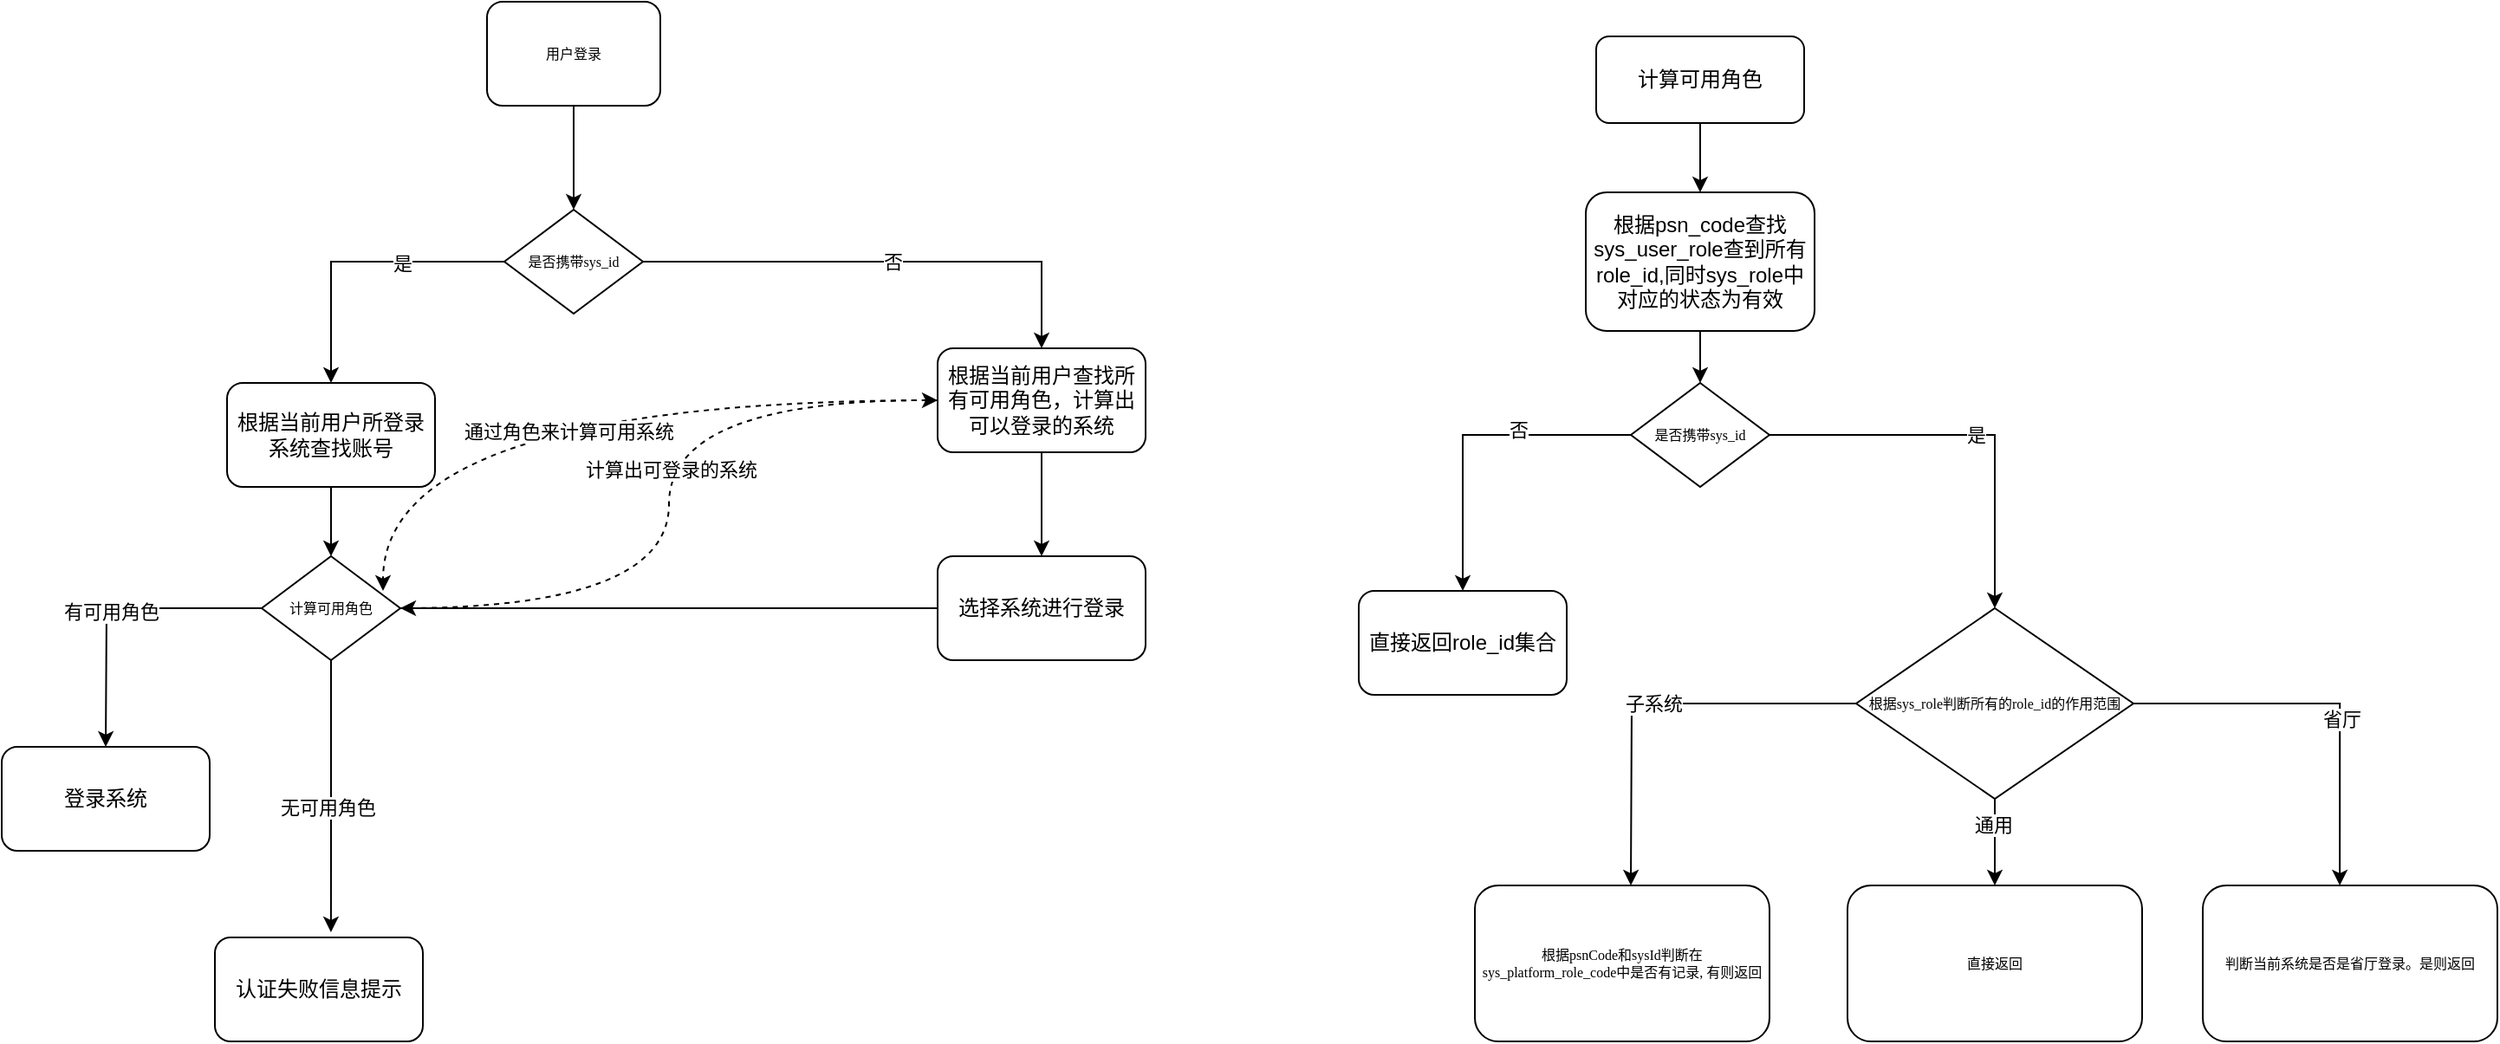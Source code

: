 <mxfile version="14.8.0" type="github">
  <diagram name="Page-1" id="74e2e168-ea6b-b213-b513-2b3c1d86103e">
    <mxGraphModel dx="2411" dy="769" grid="1" gridSize="10" guides="1" tooltips="1" connect="1" arrows="1" fold="1" page="1" pageScale="1" pageWidth="1100" pageHeight="850" background="none" math="0" shadow="0">
      <root>
        <mxCell id="0" />
        <mxCell id="1" parent="0" />
        <mxCell id="f4hfqP_OedWRUi0KsoO2-9" style="edgeStyle=orthogonalEdgeStyle;rounded=0;orthogonalLoop=1;jettySize=auto;html=1;entryX=0.5;entryY=0;entryDx=0;entryDy=0;" edge="1" parent="1" source="f4hfqP_OedWRUi0KsoO2-7" target="f4hfqP_OedWRUi0KsoO2-8">
          <mxGeometry relative="1" as="geometry" />
        </mxCell>
        <mxCell id="f4hfqP_OedWRUi0KsoO2-7" value="用户登录" style="rounded=1;whiteSpace=wrap;html=1;shadow=0;labelBackgroundColor=none;strokeWidth=1;fontFamily=Verdana;fontSize=8;align=center;" vertex="1" parent="1">
          <mxGeometry x="170" y="40" width="100" height="60" as="geometry" />
        </mxCell>
        <mxCell id="f4hfqP_OedWRUi0KsoO2-11" style="edgeStyle=orthogonalEdgeStyle;rounded=0;orthogonalLoop=1;jettySize=auto;html=1;entryX=0.5;entryY=0;entryDx=0;entryDy=0;" edge="1" parent="1" source="f4hfqP_OedWRUi0KsoO2-8" target="f4hfqP_OedWRUi0KsoO2-10">
          <mxGeometry relative="1" as="geometry" />
        </mxCell>
        <mxCell id="f4hfqP_OedWRUi0KsoO2-12" value="是" style="edgeLabel;html=1;align=center;verticalAlign=middle;resizable=0;points=[];" vertex="1" connectable="0" parent="f4hfqP_OedWRUi0KsoO2-11">
          <mxGeometry x="-0.306" y="1" relative="1" as="geometry">
            <mxPoint as="offset" />
          </mxGeometry>
        </mxCell>
        <mxCell id="f4hfqP_OedWRUi0KsoO2-14" style="edgeStyle=orthogonalEdgeStyle;rounded=0;orthogonalLoop=1;jettySize=auto;html=1;exitX=1;exitY=0.5;exitDx=0;exitDy=0;entryX=0.5;entryY=0;entryDx=0;entryDy=0;" edge="1" parent="1" source="f4hfqP_OedWRUi0KsoO2-8" target="f4hfqP_OedWRUi0KsoO2-13">
          <mxGeometry relative="1" as="geometry" />
        </mxCell>
        <mxCell id="f4hfqP_OedWRUi0KsoO2-15" value="否" style="edgeLabel;html=1;align=center;verticalAlign=middle;resizable=0;points=[];" vertex="1" connectable="0" parent="f4hfqP_OedWRUi0KsoO2-14">
          <mxGeometry x="0.027" relative="1" as="geometry">
            <mxPoint as="offset" />
          </mxGeometry>
        </mxCell>
        <mxCell id="f4hfqP_OedWRUi0KsoO2-8" value="是否携带sys_id" style="rhombus;whiteSpace=wrap;html=1;rounded=0;shadow=0;labelBackgroundColor=none;strokeWidth=1;fontFamily=Verdana;fontSize=8;align=center;" vertex="1" parent="1">
          <mxGeometry x="180" y="160" width="80" height="60" as="geometry" />
        </mxCell>
        <mxCell id="f4hfqP_OedWRUi0KsoO2-19" style="edgeStyle=orthogonalEdgeStyle;rounded=0;orthogonalLoop=1;jettySize=auto;html=1;exitX=0.5;exitY=1;exitDx=0;exitDy=0;entryX=0.5;entryY=0;entryDx=0;entryDy=0;" edge="1" parent="1" source="f4hfqP_OedWRUi0KsoO2-10" target="f4hfqP_OedWRUi0KsoO2-17">
          <mxGeometry relative="1" as="geometry" />
        </mxCell>
        <mxCell id="f4hfqP_OedWRUi0KsoO2-10" value="根据当前用户所登录系统查找账号" style="rounded=1;whiteSpace=wrap;html=1;" vertex="1" parent="1">
          <mxGeometry x="20" y="260" width="120" height="60" as="geometry" />
        </mxCell>
        <mxCell id="f4hfqP_OedWRUi0KsoO2-29" style="edgeStyle=orthogonalEdgeStyle;orthogonalLoop=1;jettySize=auto;html=1;entryX=0.875;entryY=0.333;entryDx=0;entryDy=0;entryPerimeter=0;curved=1;dashed=1;" edge="1" parent="1" source="f4hfqP_OedWRUi0KsoO2-13" target="f4hfqP_OedWRUi0KsoO2-17">
          <mxGeometry relative="1" as="geometry" />
        </mxCell>
        <mxCell id="f4hfqP_OedWRUi0KsoO2-34" value="通过角色来计算可用系统" style="edgeLabel;html=1;align=center;verticalAlign=middle;resizable=0;points=[];" vertex="1" connectable="0" parent="f4hfqP_OedWRUi0KsoO2-29">
          <mxGeometry x="-0.009" y="18" relative="1" as="geometry">
            <mxPoint as="offset" />
          </mxGeometry>
        </mxCell>
        <mxCell id="f4hfqP_OedWRUi0KsoO2-33" style="edgeStyle=orthogonalEdgeStyle;rounded=0;orthogonalLoop=1;jettySize=auto;html=1;" edge="1" parent="1" source="f4hfqP_OedWRUi0KsoO2-13" target="f4hfqP_OedWRUi0KsoO2-27">
          <mxGeometry relative="1" as="geometry" />
        </mxCell>
        <mxCell id="f4hfqP_OedWRUi0KsoO2-13" value="根据当前用户查找所有可用角色，计算出可以登录的系统" style="rounded=1;whiteSpace=wrap;html=1;" vertex="1" parent="1">
          <mxGeometry x="430" y="240" width="120" height="60" as="geometry" />
        </mxCell>
        <mxCell id="f4hfqP_OedWRUi0KsoO2-20" style="edgeStyle=orthogonalEdgeStyle;rounded=0;orthogonalLoop=1;jettySize=auto;html=1;" edge="1" parent="1" source="f4hfqP_OedWRUi0KsoO2-17">
          <mxGeometry relative="1" as="geometry">
            <mxPoint x="-50" y="470" as="targetPoint" />
          </mxGeometry>
        </mxCell>
        <mxCell id="f4hfqP_OedWRUi0KsoO2-22" value="有可用角色" style="edgeLabel;html=1;align=center;verticalAlign=middle;resizable=0;points=[];" vertex="1" connectable="0" parent="f4hfqP_OedWRUi0KsoO2-20">
          <mxGeometry x="0.024" y="2" relative="1" as="geometry">
            <mxPoint as="offset" />
          </mxGeometry>
        </mxCell>
        <mxCell id="f4hfqP_OedWRUi0KsoO2-24" style="edgeStyle=orthogonalEdgeStyle;rounded=0;orthogonalLoop=1;jettySize=auto;html=1;entryX=0.558;entryY=-0.05;entryDx=0;entryDy=0;entryPerimeter=0;" edge="1" parent="1" source="f4hfqP_OedWRUi0KsoO2-17" target="f4hfqP_OedWRUi0KsoO2-23">
          <mxGeometry relative="1" as="geometry">
            <Array as="points">
              <mxPoint x="80" y="537" />
            </Array>
          </mxGeometry>
        </mxCell>
        <mxCell id="f4hfqP_OedWRUi0KsoO2-25" value="无可用角色" style="edgeLabel;html=1;align=center;verticalAlign=middle;resizable=0;points=[];" vertex="1" connectable="0" parent="f4hfqP_OedWRUi0KsoO2-24">
          <mxGeometry x="0.085" y="-2" relative="1" as="geometry">
            <mxPoint as="offset" />
          </mxGeometry>
        </mxCell>
        <mxCell id="f4hfqP_OedWRUi0KsoO2-30" style="edgeStyle=orthogonalEdgeStyle;curved=1;orthogonalLoop=1;jettySize=auto;html=1;exitX=1;exitY=0.5;exitDx=0;exitDy=0;entryX=0;entryY=0.5;entryDx=0;entryDy=0;dashed=1;" edge="1" parent="1" source="f4hfqP_OedWRUi0KsoO2-17" target="f4hfqP_OedWRUi0KsoO2-13">
          <mxGeometry relative="1" as="geometry" />
        </mxCell>
        <mxCell id="f4hfqP_OedWRUi0KsoO2-31" value="计算出可登录的系统" style="edgeLabel;html=1;align=center;verticalAlign=middle;resizable=0;points=[];" vertex="1" connectable="0" parent="f4hfqP_OedWRUi0KsoO2-30">
          <mxGeometry x="0.092" y="-1" relative="1" as="geometry">
            <mxPoint as="offset" />
          </mxGeometry>
        </mxCell>
        <mxCell id="f4hfqP_OedWRUi0KsoO2-17" value="计算可用角色" style="rhombus;whiteSpace=wrap;html=1;rounded=0;shadow=0;labelBackgroundColor=none;strokeWidth=1;fontFamily=Verdana;fontSize=8;align=center;" vertex="1" parent="1">
          <mxGeometry x="40" y="360" width="80" height="60" as="geometry" />
        </mxCell>
        <mxCell id="f4hfqP_OedWRUi0KsoO2-21" value="登录系统" style="rounded=1;whiteSpace=wrap;html=1;" vertex="1" parent="1">
          <mxGeometry x="-110" y="470" width="120" height="60" as="geometry" />
        </mxCell>
        <mxCell id="f4hfqP_OedWRUi0KsoO2-23" value="认证失败信息提示" style="rounded=1;whiteSpace=wrap;html=1;" vertex="1" parent="1">
          <mxGeometry x="13" y="580" width="120" height="60" as="geometry" />
        </mxCell>
        <mxCell id="f4hfqP_OedWRUi0KsoO2-32" style="edgeStyle=orthogonalEdgeStyle;orthogonalLoop=1;jettySize=auto;html=1;rounded=0;entryX=1;entryY=0.5;entryDx=0;entryDy=0;" edge="1" parent="1" source="f4hfqP_OedWRUi0KsoO2-27" target="f4hfqP_OedWRUi0KsoO2-17">
          <mxGeometry relative="1" as="geometry">
            <mxPoint x="100" y="400" as="targetPoint" />
          </mxGeometry>
        </mxCell>
        <mxCell id="f4hfqP_OedWRUi0KsoO2-27" value="选择系统进行登录" style="rounded=1;whiteSpace=wrap;html=1;" vertex="1" parent="1">
          <mxGeometry x="430" y="360" width="120" height="60" as="geometry" />
        </mxCell>
        <mxCell id="f4hfqP_OedWRUi0KsoO2-83" style="edgeStyle=orthogonalEdgeStyle;rounded=0;orthogonalLoop=1;jettySize=auto;html=1;entryX=0.5;entryY=0;entryDx=0;entryDy=0;" edge="1" parent="1" source="f4hfqP_OedWRUi0KsoO2-35" target="f4hfqP_OedWRUi0KsoO2-39">
          <mxGeometry relative="1" as="geometry" />
        </mxCell>
        <mxCell id="f4hfqP_OedWRUi0KsoO2-35" value="计算可用角色" style="rounded=1;whiteSpace=wrap;html=1;" vertex="1" parent="1">
          <mxGeometry x="810" y="60" width="120" height="50" as="geometry" />
        </mxCell>
        <mxCell id="f4hfqP_OedWRUi0KsoO2-86" style="edgeStyle=orthogonalEdgeStyle;rounded=0;orthogonalLoop=1;jettySize=auto;html=1;entryX=0.5;entryY=0;entryDx=0;entryDy=0;" edge="1" parent="1" source="f4hfqP_OedWRUi0KsoO2-39" target="f4hfqP_OedWRUi0KsoO2-85">
          <mxGeometry relative="1" as="geometry" />
        </mxCell>
        <mxCell id="f4hfqP_OedWRUi0KsoO2-39" value="根据psn_code查找sys_user_role查到所有role_id,同时sys_role中对应的状态为有效" style="rounded=1;whiteSpace=wrap;html=1;" vertex="1" parent="1">
          <mxGeometry x="804" y="150" width="132" height="80" as="geometry" />
        </mxCell>
        <mxCell id="f4hfqP_OedWRUi0KsoO2-41" value="直接返回role_id集合" style="rounded=1;whiteSpace=wrap;html=1;" vertex="1" parent="1">
          <mxGeometry x="673" y="380" width="120" height="60" as="geometry" />
        </mxCell>
        <mxCell id="f4hfqP_OedWRUi0KsoO2-87" style="edgeStyle=orthogonalEdgeStyle;rounded=0;orthogonalLoop=1;jettySize=auto;html=1;exitX=0;exitY=0.5;exitDx=0;exitDy=0;entryX=0.5;entryY=0;entryDx=0;entryDy=0;" edge="1" parent="1" source="f4hfqP_OedWRUi0KsoO2-85" target="f4hfqP_OedWRUi0KsoO2-41">
          <mxGeometry relative="1" as="geometry">
            <mxPoint x="770" y="370" as="targetPoint" />
          </mxGeometry>
        </mxCell>
        <mxCell id="f4hfqP_OedWRUi0KsoO2-88" value="否" style="edgeLabel;html=1;align=center;verticalAlign=middle;resizable=0;points=[];" vertex="1" connectable="0" parent="f4hfqP_OedWRUi0KsoO2-87">
          <mxGeometry x="-0.3" y="-3" relative="1" as="geometry">
            <mxPoint as="offset" />
          </mxGeometry>
        </mxCell>
        <mxCell id="f4hfqP_OedWRUi0KsoO2-90" style="edgeStyle=orthogonalEdgeStyle;rounded=0;orthogonalLoop=1;jettySize=auto;html=1;entryX=0.5;entryY=0;entryDx=0;entryDy=0;" edge="1" parent="1" source="f4hfqP_OedWRUi0KsoO2-85" target="f4hfqP_OedWRUi0KsoO2-93">
          <mxGeometry relative="1" as="geometry">
            <mxPoint x="996" y="379" as="targetPoint" />
          </mxGeometry>
        </mxCell>
        <mxCell id="f4hfqP_OedWRUi0KsoO2-91" value="是" style="edgeLabel;html=1;align=center;verticalAlign=middle;resizable=0;points=[];" vertex="1" connectable="0" parent="f4hfqP_OedWRUi0KsoO2-90">
          <mxGeometry x="0.029" relative="1" as="geometry">
            <mxPoint as="offset" />
          </mxGeometry>
        </mxCell>
        <mxCell id="f4hfqP_OedWRUi0KsoO2-85" value="是否携带sys_id" style="rhombus;whiteSpace=wrap;html=1;rounded=0;shadow=0;labelBackgroundColor=none;strokeWidth=1;fontFamily=Verdana;fontSize=8;align=center;" vertex="1" parent="1">
          <mxGeometry x="830" y="260" width="80" height="60" as="geometry" />
        </mxCell>
        <mxCell id="f4hfqP_OedWRUi0KsoO2-95" value="子系统" style="edgeStyle=orthogonalEdgeStyle;rounded=0;orthogonalLoop=1;jettySize=auto;html=1;" edge="1" parent="1" source="f4hfqP_OedWRUi0KsoO2-93">
          <mxGeometry relative="1" as="geometry">
            <mxPoint x="830" y="550" as="targetPoint" />
          </mxGeometry>
        </mxCell>
        <mxCell id="f4hfqP_OedWRUi0KsoO2-97" style="edgeStyle=orthogonalEdgeStyle;rounded=0;orthogonalLoop=1;jettySize=auto;html=1;" edge="1" parent="1" source="f4hfqP_OedWRUi0KsoO2-93">
          <mxGeometry relative="1" as="geometry">
            <mxPoint x="1040" y="550" as="targetPoint" />
          </mxGeometry>
        </mxCell>
        <mxCell id="f4hfqP_OedWRUi0KsoO2-99" value="通用" style="edgeLabel;html=1;align=center;verticalAlign=middle;resizable=0;points=[];" vertex="1" connectable="0" parent="f4hfqP_OedWRUi0KsoO2-97">
          <mxGeometry x="-0.4" y="-1" relative="1" as="geometry">
            <mxPoint as="offset" />
          </mxGeometry>
        </mxCell>
        <mxCell id="f4hfqP_OedWRUi0KsoO2-101" style="edgeStyle=orthogonalEdgeStyle;rounded=0;orthogonalLoop=1;jettySize=auto;html=1;entryX=0.465;entryY=0;entryDx=0;entryDy=0;entryPerimeter=0;" edge="1" parent="1" source="f4hfqP_OedWRUi0KsoO2-93" target="f4hfqP_OedWRUi0KsoO2-100">
          <mxGeometry relative="1" as="geometry" />
        </mxCell>
        <mxCell id="f4hfqP_OedWRUi0KsoO2-102" value="省厅" style="edgeLabel;html=1;align=center;verticalAlign=middle;resizable=0;points=[];" vertex="1" connectable="0" parent="f4hfqP_OedWRUi0KsoO2-101">
          <mxGeometry x="0.143" y="1" relative="1" as="geometry">
            <mxPoint as="offset" />
          </mxGeometry>
        </mxCell>
        <mxCell id="f4hfqP_OedWRUi0KsoO2-93" value="根据sys_role判断所有的role_id的作用范围" style="rhombus;whiteSpace=wrap;html=1;rounded=0;shadow=0;labelBackgroundColor=none;strokeWidth=1;fontFamily=Verdana;fontSize=8;align=center;" vertex="1" parent="1">
          <mxGeometry x="960" y="390" width="160" height="110" as="geometry" />
        </mxCell>
        <mxCell id="f4hfqP_OedWRUi0KsoO2-96" value="根据psnCode和sysId判断在sys_platform_role_code中是否有记录, 有则返回" style="rounded=1;whiteSpace=wrap;html=1;shadow=0;labelBackgroundColor=none;strokeWidth=1;fontFamily=Verdana;fontSize=8;align=center;" vertex="1" parent="1">
          <mxGeometry x="740" y="550" width="170" height="90" as="geometry" />
        </mxCell>
        <mxCell id="f4hfqP_OedWRUi0KsoO2-98" value="直接返回" style="rounded=1;whiteSpace=wrap;html=1;shadow=0;labelBackgroundColor=none;strokeWidth=1;fontFamily=Verdana;fontSize=8;align=center;" vertex="1" parent="1">
          <mxGeometry x="955" y="550" width="170" height="90" as="geometry" />
        </mxCell>
        <mxCell id="f4hfqP_OedWRUi0KsoO2-100" value="判断当前系统是否是省厅登录。是则返回" style="rounded=1;whiteSpace=wrap;html=1;shadow=0;labelBackgroundColor=none;strokeWidth=1;fontFamily=Verdana;fontSize=8;align=center;" vertex="1" parent="1">
          <mxGeometry x="1160" y="550" width="170" height="90" as="geometry" />
        </mxCell>
      </root>
    </mxGraphModel>
  </diagram>
</mxfile>
